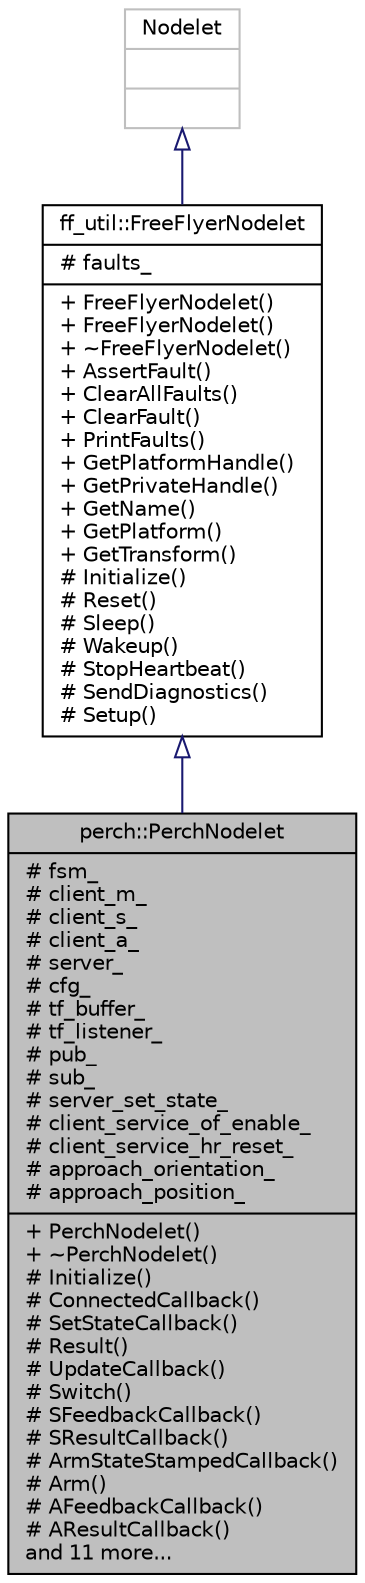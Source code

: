 digraph "perch::PerchNodelet"
{
 // LATEX_PDF_SIZE
  edge [fontname="Helvetica",fontsize="10",labelfontname="Helvetica",labelfontsize="10"];
  node [fontname="Helvetica",fontsize="10",shape=record];
  Node1 [label="{perch::PerchNodelet\n|# fsm_\l# client_m_\l# client_s_\l# client_a_\l# server_\l# cfg_\l# tf_buffer_\l# tf_listener_\l# pub_\l# sub_\l# server_set_state_\l# client_service_of_enable_\l# client_service_hr_reset_\l# approach_orientation_\l# approach_position_\l|+ PerchNodelet()\l+ ~PerchNodelet()\l# Initialize()\l# ConnectedCallback()\l# SetStateCallback()\l# Result()\l# UpdateCallback()\l# Switch()\l# SFeedbackCallback()\l# SResultCallback()\l# ArmStateStampedCallback()\l# Arm()\l# AFeedbackCallback()\l# AResultCallback()\land 11 more...\l}",height=0.2,width=0.4,color="black", fillcolor="grey75", style="filled", fontcolor="black",tooltip=" "];
  Node2 -> Node1 [dir="back",color="midnightblue",fontsize="10",style="solid",arrowtail="onormal",fontname="Helvetica"];
  Node2 [label="{ff_util::FreeFlyerNodelet\n|# faults_\l|+ FreeFlyerNodelet()\l+ FreeFlyerNodelet()\l+ ~FreeFlyerNodelet()\l+ AssertFault()\l+ ClearAllFaults()\l+ ClearFault()\l+ PrintFaults()\l+ GetPlatformHandle()\l+ GetPrivateHandle()\l+ GetName()\l+ GetPlatform()\l+ GetTransform()\l# Initialize()\l# Reset()\l# Sleep()\l# Wakeup()\l# StopHeartbeat()\l# SendDiagnostics()\l# Setup()\l}",height=0.2,width=0.4,color="black", fillcolor="white", style="filled",URL="$classff__util_1_1FreeFlyerNodelet.html",tooltip=" "];
  Node3 -> Node2 [dir="back",color="midnightblue",fontsize="10",style="solid",arrowtail="onormal",fontname="Helvetica"];
  Node3 [label="{Nodelet\n||}",height=0.2,width=0.4,color="grey75", fillcolor="white", style="filled",tooltip=" "];
}
